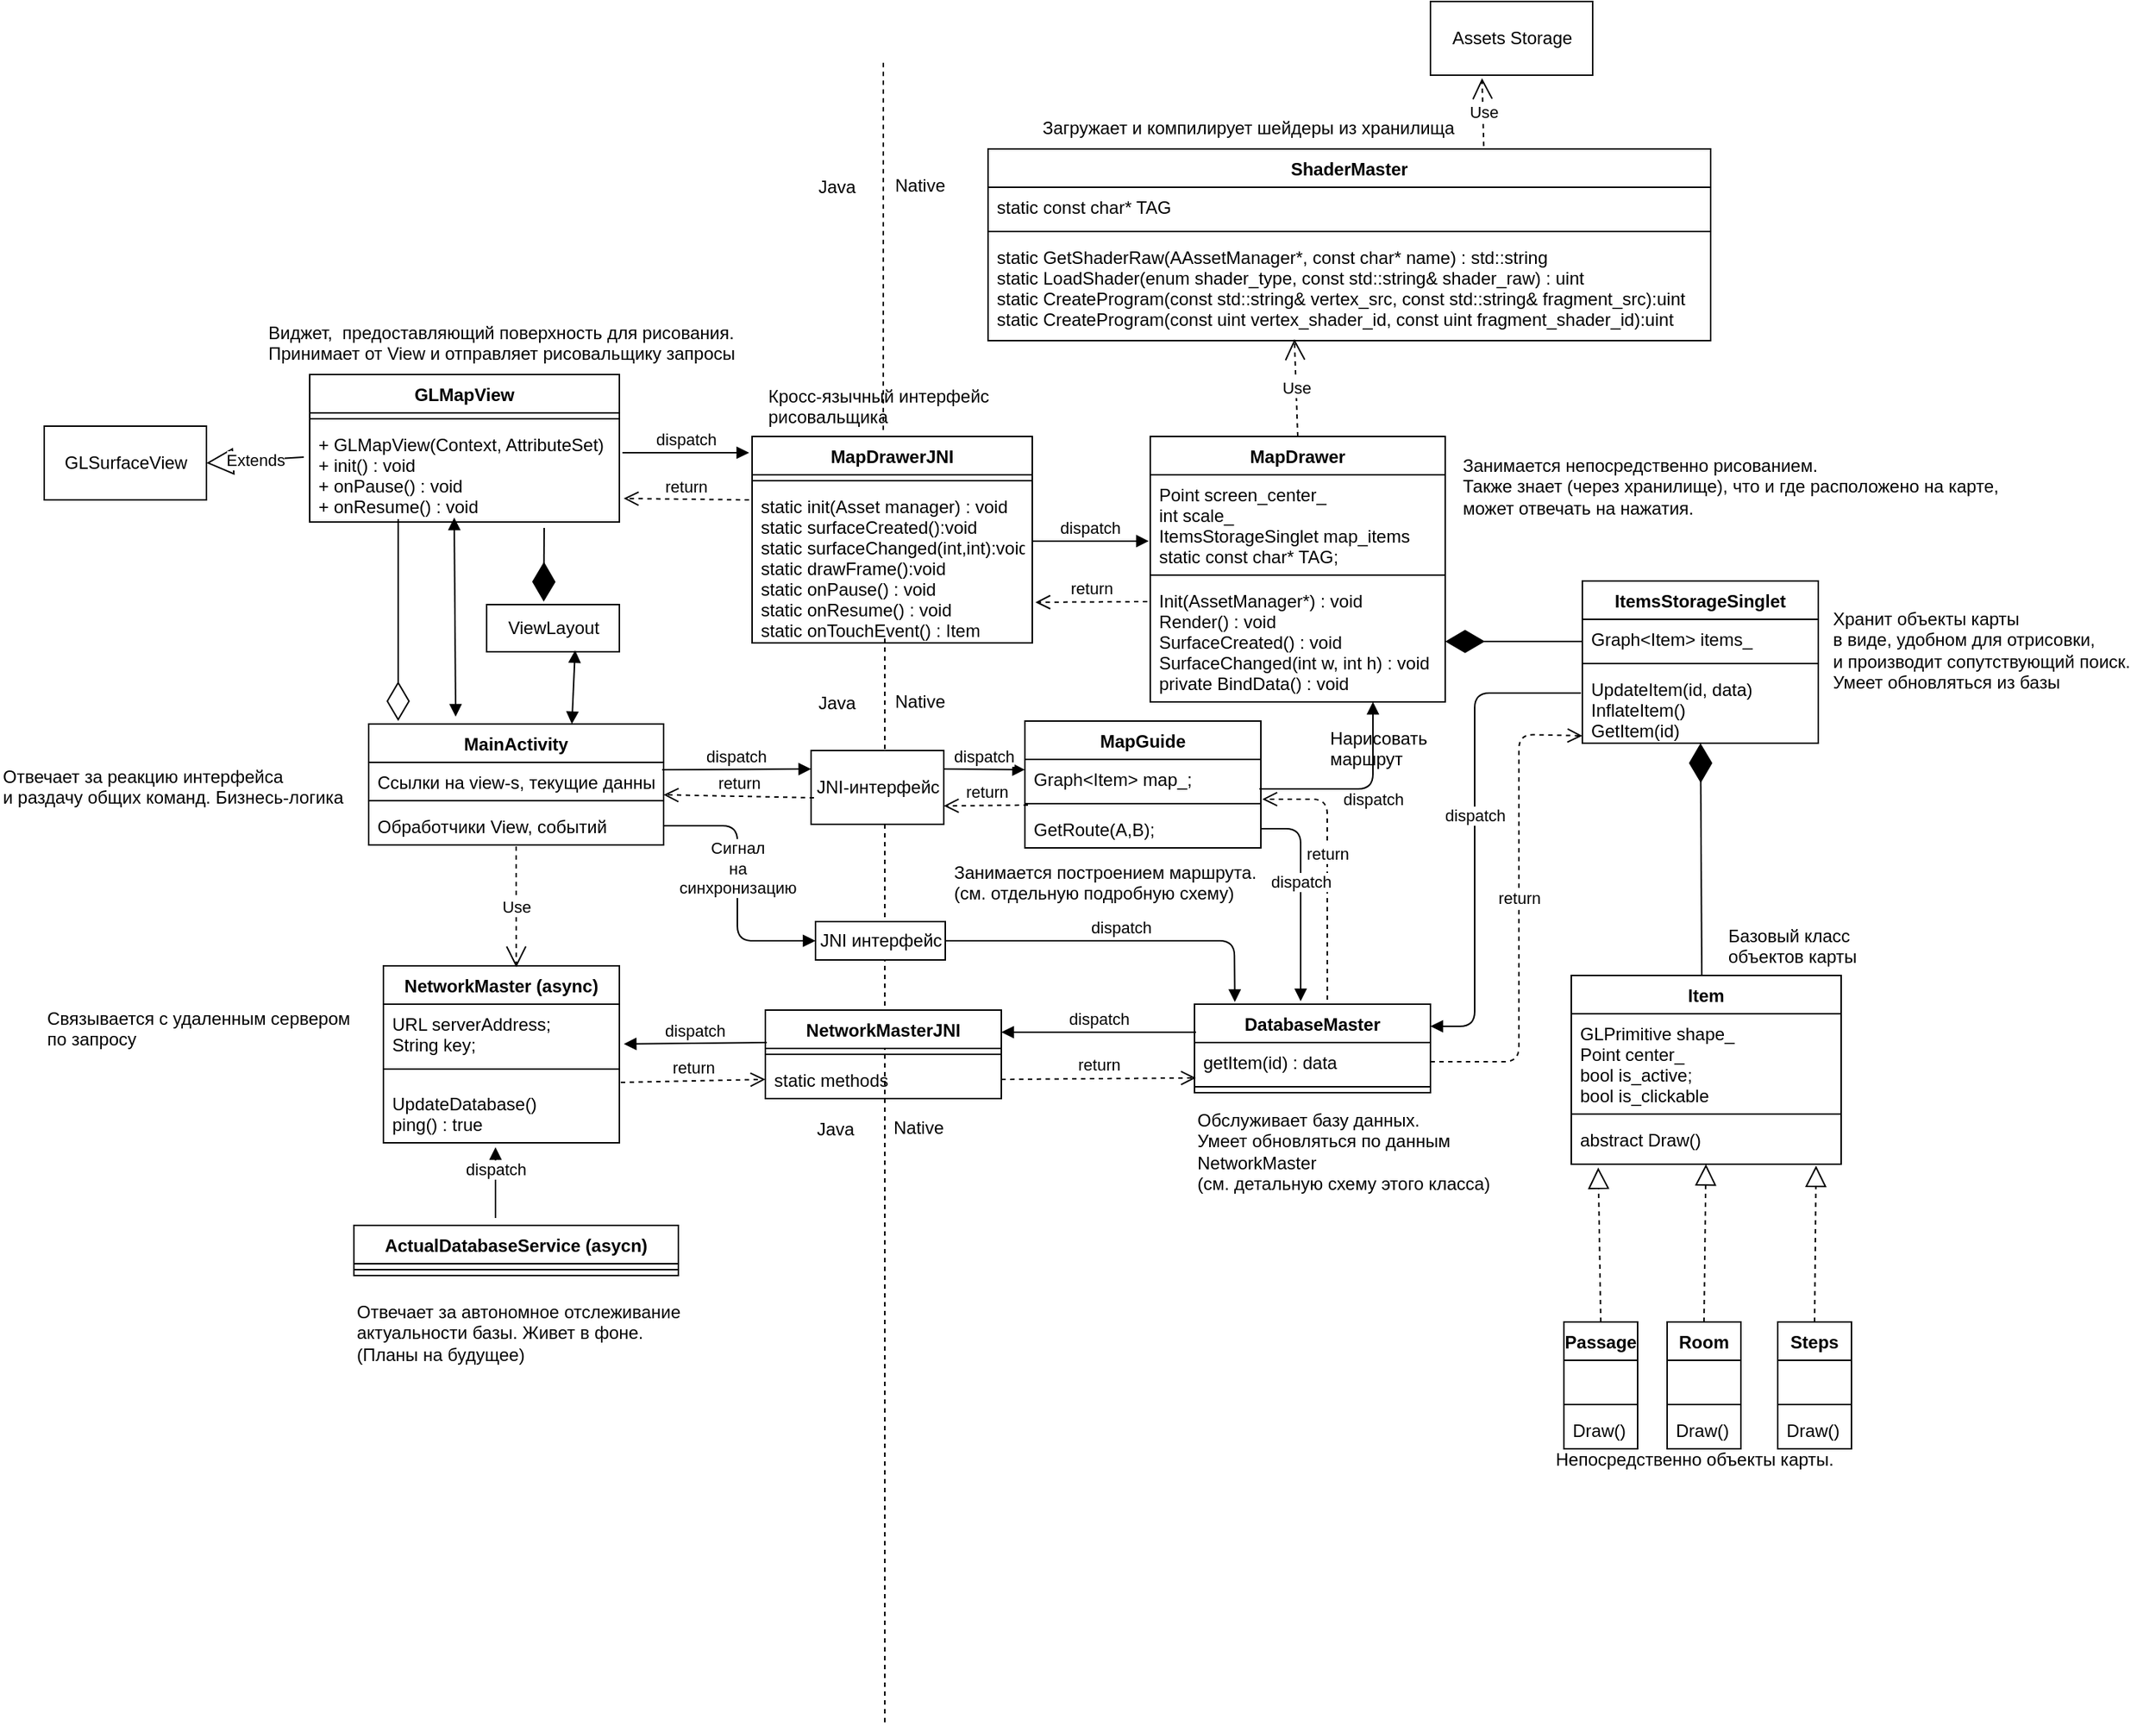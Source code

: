 <mxfile version="10.6.0" type="github"><diagram id="JObJFHsDsAyNmRAxUqJW" name="Page-1"><mxGraphModel dx="1465" dy="1504" grid="1" gridSize="10" guides="1" tooltips="1" connect="1" arrows="1" fold="1" page="1" pageScale="1" pageWidth="827" pageHeight="1169" math="0" shadow="0"><root><mxCell id="0"/><mxCell id="1" parent="0"/><mxCell id="-09ubPwVREnSHtqxiurW-2" value="MainActivity" style="swimlane;fontStyle=1;align=center;verticalAlign=top;childLayout=stackLayout;horizontal=1;startSize=26;horizontalStack=0;resizeParent=1;resizeParentMax=0;resizeLast=0;collapsible=1;marginBottom=0;" parent="1" vertex="1"><mxGeometry x="110" y="100" width="200" height="82" as="geometry"/></mxCell><mxCell id="-09ubPwVREnSHtqxiurW-3" value="Ссылки на view-s, текущие данные" style="text;strokeColor=none;fillColor=none;align=left;verticalAlign=top;spacingLeft=4;spacingRight=4;overflow=hidden;rotatable=0;points=[[0,0.5],[1,0.5]];portConstraint=eastwest;" parent="-09ubPwVREnSHtqxiurW-2" vertex="1"><mxGeometry y="26" width="200" height="22" as="geometry"/></mxCell><mxCell id="-09ubPwVREnSHtqxiurW-4" value="" style="line;strokeWidth=1;fillColor=none;align=left;verticalAlign=middle;spacingTop=-1;spacingLeft=3;spacingRight=3;rotatable=0;labelPosition=right;points=[];portConstraint=eastwest;" parent="-09ubPwVREnSHtqxiurW-2" vertex="1"><mxGeometry y="48" width="200" height="8" as="geometry"/></mxCell><mxCell id="-09ubPwVREnSHtqxiurW-5" value="Обработчики View, событий" style="text;strokeColor=none;fillColor=none;align=left;verticalAlign=top;spacingLeft=4;spacingRight=4;overflow=hidden;rotatable=0;points=[[0,0.5],[1,0.5]];portConstraint=eastwest;" parent="-09ubPwVREnSHtqxiurW-2" vertex="1"><mxGeometry y="56" width="200" height="26" as="geometry"/></mxCell><mxCell id="D-iuBu81aCTmKDNgx_cH-1" value="MapDrawer" style="swimlane;fontStyle=1;align=center;verticalAlign=top;childLayout=stackLayout;horizontal=1;startSize=26;horizontalStack=0;resizeParent=1;resizeParentMax=0;resizeLast=0;collapsible=1;marginBottom=0;" parent="1" vertex="1"><mxGeometry x="640" y="-95" width="200" height="180" as="geometry"/></mxCell><mxCell id="D-iuBu81aCTmKDNgx_cH-2" value="Point screen_center_&#10;int scale_&#10;ItemsStorageSinglet map_items&#10;static const char* TAG;" style="text;strokeColor=none;fillColor=none;align=left;verticalAlign=top;spacingLeft=4;spacingRight=4;overflow=hidden;rotatable=0;points=[[0,0.5],[1,0.5]];portConstraint=eastwest;" parent="D-iuBu81aCTmKDNgx_cH-1" vertex="1"><mxGeometry y="26" width="200" height="64" as="geometry"/></mxCell><mxCell id="D-iuBu81aCTmKDNgx_cH-3" value="" style="line;strokeWidth=1;fillColor=none;align=left;verticalAlign=middle;spacingTop=-1;spacingLeft=3;spacingRight=3;rotatable=0;labelPosition=right;points=[];portConstraint=eastwest;" parent="D-iuBu81aCTmKDNgx_cH-1" vertex="1"><mxGeometry y="90" width="200" height="8" as="geometry"/></mxCell><mxCell id="D-iuBu81aCTmKDNgx_cH-4" value="Init(AssetManager*) : void&#10;Render() : void&#10;SurfaceCreated() : void&#10;SurfaceChanged(int w, int h) : void&#10;private BindData() : void&#10;&#10;" style="text;strokeColor=none;fillColor=none;align=left;verticalAlign=top;spacingLeft=4;spacingRight=4;overflow=hidden;rotatable=0;points=[[0,0.5],[1,0.5]];portConstraint=eastwest;" parent="D-iuBu81aCTmKDNgx_cH-1" vertex="1"><mxGeometry y="98" width="200" height="82" as="geometry"/></mxCell><mxCell id="D-iuBu81aCTmKDNgx_cH-6" value="ItemsStorageSinglet&#10;&#10;" style="swimlane;fontStyle=1;align=center;verticalAlign=top;childLayout=stackLayout;horizontal=1;startSize=26;horizontalStack=0;resizeParent=1;resizeParentMax=0;resizeLast=0;collapsible=1;marginBottom=0;" parent="1" vertex="1"><mxGeometry x="933" y="3" width="160" height="110" as="geometry"/></mxCell><mxCell id="D-iuBu81aCTmKDNgx_cH-7" value="Graph&lt;Item&gt; items_&#10;&#10;" style="text;strokeColor=none;fillColor=none;align=left;verticalAlign=top;spacingLeft=4;spacingRight=4;overflow=hidden;rotatable=0;points=[[0,0.5],[1,0.5]];portConstraint=eastwest;" parent="D-iuBu81aCTmKDNgx_cH-6" vertex="1"><mxGeometry y="26" width="160" height="26" as="geometry"/></mxCell><mxCell id="D-iuBu81aCTmKDNgx_cH-8" value="" style="line;strokeWidth=1;fillColor=none;align=left;verticalAlign=middle;spacingTop=-1;spacingLeft=3;spacingRight=3;rotatable=0;labelPosition=right;points=[];portConstraint=eastwest;" parent="D-iuBu81aCTmKDNgx_cH-6" vertex="1"><mxGeometry y="52" width="160" height="8" as="geometry"/></mxCell><mxCell id="D-iuBu81aCTmKDNgx_cH-9" value="UpdateItem(id, data)&#10;InflateItem()&#10;GetItem(id)&#10;" style="text;strokeColor=none;fillColor=none;align=left;verticalAlign=top;spacingLeft=4;spacingRight=4;overflow=hidden;rotatable=0;points=[[0,0.5],[1,0.5]];portConstraint=eastwest;" parent="D-iuBu81aCTmKDNgx_cH-6" vertex="1"><mxGeometry y="60" width="160" height="50" as="geometry"/></mxCell><mxCell id="D-iuBu81aCTmKDNgx_cH-11" value="Item&#10;&#10;" style="swimlane;fontStyle=1;align=center;verticalAlign=top;childLayout=stackLayout;horizontal=1;startSize=26;horizontalStack=0;resizeParent=1;resizeParentMax=0;resizeLast=0;collapsible=1;marginBottom=0;" parent="1" vertex="1"><mxGeometry x="925.5" y="270.5" width="183" height="128" as="geometry"/></mxCell><mxCell id="D-iuBu81aCTmKDNgx_cH-12" value="GLPrimitive shape_&#10;Point center_&#10;bool is_active;&#10;bool is_clickable" style="text;strokeColor=none;fillColor=none;align=left;verticalAlign=top;spacingLeft=4;spacingRight=4;overflow=hidden;rotatable=0;points=[[0,0.5],[1,0.5]];portConstraint=eastwest;" parent="D-iuBu81aCTmKDNgx_cH-11" vertex="1"><mxGeometry y="26" width="183" height="64" as="geometry"/></mxCell><mxCell id="D-iuBu81aCTmKDNgx_cH-13" value="" style="line;strokeWidth=1;fillColor=none;align=left;verticalAlign=middle;spacingTop=-1;spacingLeft=3;spacingRight=3;rotatable=0;labelPosition=right;points=[];portConstraint=eastwest;" parent="D-iuBu81aCTmKDNgx_cH-11" vertex="1"><mxGeometry y="90" width="183" height="8" as="geometry"/></mxCell><mxCell id="D-iuBu81aCTmKDNgx_cH-14" value="abstract Draw()" style="text;strokeColor=none;fillColor=none;align=left;verticalAlign=top;spacingLeft=4;spacingRight=4;overflow=hidden;rotatable=0;points=[[0,0.5],[1,0.5]];portConstraint=eastwest;" parent="D-iuBu81aCTmKDNgx_cH-11" vertex="1"><mxGeometry y="98" width="183" height="30" as="geometry"/></mxCell><mxCell id="D-iuBu81aCTmKDNgx_cH-15" value="" style="endArrow=diamondThin;endFill=1;endSize=24;html=1;" parent="1" target="D-iuBu81aCTmKDNgx_cH-9" edge="1"><mxGeometry width="160" relative="1" as="geometry"><mxPoint x="1014" y="271" as="sourcePoint"/><mxPoint x="722" y="359" as="targetPoint"/></mxGeometry></mxCell><mxCell id="D-iuBu81aCTmKDNgx_cH-16" value="Passage" style="swimlane;fontStyle=1;align=center;verticalAlign=top;childLayout=stackLayout;horizontal=1;startSize=26;horizontalStack=0;resizeParent=1;resizeParentMax=0;resizeLast=0;collapsible=1;marginBottom=0;" parent="1" vertex="1"><mxGeometry x="920.5" y="505.5" width="50" height="86" as="geometry"/></mxCell><mxCell id="D-iuBu81aCTmKDNgx_cH-17" value=" " style="text;strokeColor=none;fillColor=none;align=left;verticalAlign=top;spacingLeft=4;spacingRight=4;overflow=hidden;rotatable=0;points=[[0,0.5],[1,0.5]];portConstraint=eastwest;" parent="D-iuBu81aCTmKDNgx_cH-16" vertex="1"><mxGeometry y="26" width="50" height="26" as="geometry"/></mxCell><mxCell id="D-iuBu81aCTmKDNgx_cH-18" value="" style="line;strokeWidth=1;fillColor=none;align=left;verticalAlign=middle;spacingTop=-1;spacingLeft=3;spacingRight=3;rotatable=0;labelPosition=right;points=[];portConstraint=eastwest;" parent="D-iuBu81aCTmKDNgx_cH-16" vertex="1"><mxGeometry y="52" width="50" height="8" as="geometry"/></mxCell><mxCell id="D-iuBu81aCTmKDNgx_cH-19" value="Draw()" style="text;strokeColor=none;fillColor=none;align=left;verticalAlign=top;spacingLeft=4;spacingRight=4;overflow=hidden;rotatable=0;points=[[0,0.5],[1,0.5]];portConstraint=eastwest;" parent="D-iuBu81aCTmKDNgx_cH-16" vertex="1"><mxGeometry y="60" width="50" height="26" as="geometry"/></mxCell><mxCell id="D-iuBu81aCTmKDNgx_cH-20" value="Room" style="swimlane;fontStyle=1;align=center;verticalAlign=top;childLayout=stackLayout;horizontal=1;startSize=26;horizontalStack=0;resizeParent=1;resizeParentMax=0;resizeLast=0;collapsible=1;marginBottom=0;" parent="1" vertex="1"><mxGeometry x="990.5" y="505.5" width="50" height="86" as="geometry"/></mxCell><mxCell id="D-iuBu81aCTmKDNgx_cH-21" value=" " style="text;strokeColor=none;fillColor=none;align=left;verticalAlign=top;spacingLeft=4;spacingRight=4;overflow=hidden;rotatable=0;points=[[0,0.5],[1,0.5]];portConstraint=eastwest;" parent="D-iuBu81aCTmKDNgx_cH-20" vertex="1"><mxGeometry y="26" width="50" height="26" as="geometry"/></mxCell><mxCell id="D-iuBu81aCTmKDNgx_cH-22" value="" style="line;strokeWidth=1;fillColor=none;align=left;verticalAlign=middle;spacingTop=-1;spacingLeft=3;spacingRight=3;rotatable=0;labelPosition=right;points=[];portConstraint=eastwest;" parent="D-iuBu81aCTmKDNgx_cH-20" vertex="1"><mxGeometry y="52" width="50" height="8" as="geometry"/></mxCell><mxCell id="D-iuBu81aCTmKDNgx_cH-23" value="Draw()" style="text;strokeColor=none;fillColor=none;align=left;verticalAlign=top;spacingLeft=4;spacingRight=4;overflow=hidden;rotatable=0;points=[[0,0.5],[1,0.5]];portConstraint=eastwest;" parent="D-iuBu81aCTmKDNgx_cH-20" vertex="1"><mxGeometry y="60" width="50" height="26" as="geometry"/></mxCell><mxCell id="D-iuBu81aCTmKDNgx_cH-24" value="Steps&#10;&#10;" style="swimlane;fontStyle=1;align=center;verticalAlign=top;childLayout=stackLayout;horizontal=1;startSize=26;horizontalStack=0;resizeParent=1;resizeParentMax=0;resizeLast=0;collapsible=1;marginBottom=0;" parent="1" vertex="1"><mxGeometry x="1065.5" y="505.5" width="50" height="86" as="geometry"/></mxCell><mxCell id="D-iuBu81aCTmKDNgx_cH-25" value=" " style="text;strokeColor=none;fillColor=none;align=left;verticalAlign=top;spacingLeft=4;spacingRight=4;overflow=hidden;rotatable=0;points=[[0,0.5],[1,0.5]];portConstraint=eastwest;" parent="D-iuBu81aCTmKDNgx_cH-24" vertex="1"><mxGeometry y="26" width="50" height="26" as="geometry"/></mxCell><mxCell id="D-iuBu81aCTmKDNgx_cH-26" value="" style="line;strokeWidth=1;fillColor=none;align=left;verticalAlign=middle;spacingTop=-1;spacingLeft=3;spacingRight=3;rotatable=0;labelPosition=right;points=[];portConstraint=eastwest;" parent="D-iuBu81aCTmKDNgx_cH-24" vertex="1"><mxGeometry y="52" width="50" height="8" as="geometry"/></mxCell><mxCell id="D-iuBu81aCTmKDNgx_cH-27" value="Draw()" style="text;strokeColor=none;fillColor=none;align=left;verticalAlign=top;spacingLeft=4;spacingRight=4;overflow=hidden;rotatable=0;points=[[0,0.5],[1,0.5]];portConstraint=eastwest;" parent="D-iuBu81aCTmKDNgx_cH-24" vertex="1"><mxGeometry y="60" width="50" height="26" as="geometry"/></mxCell><mxCell id="D-iuBu81aCTmKDNgx_cH-30" value="" style="endArrow=block;dashed=1;endFill=0;endSize=12;html=1;exitX=0.5;exitY=0;exitDx=0;exitDy=0;entryX=0.907;entryY=1.033;entryDx=0;entryDy=0;entryPerimeter=0;" parent="1" source="D-iuBu81aCTmKDNgx_cH-24" target="D-iuBu81aCTmKDNgx_cH-14" edge="1"><mxGeometry width="160" relative="1" as="geometry"><mxPoint x="820" y="615" as="sourcePoint"/><mxPoint x="800" y="546" as="targetPoint"/><Array as="points"/></mxGeometry></mxCell><mxCell id="D-iuBu81aCTmKDNgx_cH-33" value="" style="endArrow=block;dashed=1;endFill=0;endSize=12;html=1;exitX=0.5;exitY=0;exitDx=0;exitDy=0;entryX=0.1;entryY=1.077;entryDx=0;entryDy=0;entryPerimeter=0;" parent="1" source="D-iuBu81aCTmKDNgx_cH-16" target="D-iuBu81aCTmKDNgx_cH-14" edge="1"><mxGeometry width="160" relative="1" as="geometry"><mxPoint x="470" y="595" as="sourcePoint"/><mxPoint x="659" y="614" as="targetPoint"/><Array as="points"/></mxGeometry></mxCell><mxCell id="D-iuBu81aCTmKDNgx_cH-34" value="" style="endArrow=block;dashed=1;endFill=0;endSize=12;html=1;exitX=0.5;exitY=0;exitDx=0;exitDy=0;" parent="1" source="D-iuBu81aCTmKDNgx_cH-20" target="D-iuBu81aCTmKDNgx_cH-14" edge="1"><mxGeometry width="160" relative="1" as="geometry"><mxPoint x="650" y="635" as="sourcePoint"/><mxPoint x="707" y="546" as="targetPoint"/></mxGeometry></mxCell><mxCell id="D-iuBu81aCTmKDNgx_cH-39" value="ActualDatabaseService (asycn)" style="swimlane;fontStyle=1;align=center;verticalAlign=top;childLayout=stackLayout;horizontal=1;startSize=26;horizontalStack=0;resizeParent=1;resizeParentMax=0;resizeLast=0;collapsible=1;marginBottom=0;" parent="1" vertex="1"><mxGeometry x="100" y="440" width="220" height="34" as="geometry"/></mxCell><mxCell id="D-iuBu81aCTmKDNgx_cH-41" value="" style="line;strokeWidth=1;fillColor=none;align=left;verticalAlign=middle;spacingTop=-1;spacingLeft=3;spacingRight=3;rotatable=0;labelPosition=right;points=[];portConstraint=eastwest;" parent="D-iuBu81aCTmKDNgx_cH-39" vertex="1"><mxGeometry y="26" width="220" height="8" as="geometry"/></mxCell><mxCell id="D-iuBu81aCTmKDNgx_cH-43" value="ViewLayout&lt;br&gt;" style="html=1;" parent="1" vertex="1"><mxGeometry x="190" y="19" width="90" height="32" as="geometry"/></mxCell><mxCell id="D-iuBu81aCTmKDNgx_cH-44" value="" style="endArrow=block;startArrow=block;endFill=1;startFill=1;html=1;entryX=0.689;entryY=0;entryDx=0;entryDy=0;entryPerimeter=0;" parent="1" target="-09ubPwVREnSHtqxiurW-2" edge="1"><mxGeometry width="160" relative="1" as="geometry"><mxPoint x="250" y="50" as="sourcePoint"/><mxPoint x="193" y="100" as="targetPoint"/></mxGeometry></mxCell><mxCell id="D-iuBu81aCTmKDNgx_cH-53" value="NetworkMaster (async)&#10;" style="swimlane;fontStyle=1;align=center;verticalAlign=top;childLayout=stackLayout;horizontal=1;startSize=26;horizontalStack=0;resizeParent=1;resizeParentMax=0;resizeLast=0;collapsible=1;marginBottom=0;" parent="1" vertex="1"><mxGeometry x="120" y="264" width="160" height="120" as="geometry"/></mxCell><mxCell id="D-iuBu81aCTmKDNgx_cH-54" value="URL serverAddress;&#10;String key;&#10;" style="text;strokeColor=none;fillColor=none;align=left;verticalAlign=top;spacingLeft=4;spacingRight=4;overflow=hidden;rotatable=0;points=[[0,0.5],[1,0.5]];portConstraint=eastwest;" parent="D-iuBu81aCTmKDNgx_cH-53" vertex="1"><mxGeometry y="26" width="160" height="34" as="geometry"/></mxCell><mxCell id="D-iuBu81aCTmKDNgx_cH-55" value="" style="line;strokeWidth=1;fillColor=none;align=left;verticalAlign=middle;spacingTop=-1;spacingLeft=3;spacingRight=3;rotatable=0;labelPosition=right;points=[];portConstraint=eastwest;" parent="D-iuBu81aCTmKDNgx_cH-53" vertex="1"><mxGeometry y="60" width="160" height="20" as="geometry"/></mxCell><mxCell id="D-iuBu81aCTmKDNgx_cH-56" value="UpdateDatabase()&#10;ping() : true&#10;" style="text;strokeColor=none;fillColor=none;align=left;verticalAlign=top;spacingLeft=4;spacingRight=4;overflow=hidden;rotatable=0;points=[[0,0.5],[1,0.5]];portConstraint=eastwest;" parent="D-iuBu81aCTmKDNgx_cH-53" vertex="1"><mxGeometry y="80" width="160" height="40" as="geometry"/></mxCell><mxCell id="D-iuBu81aCTmKDNgx_cH-45" value="DatabaseMaster" style="swimlane;fontStyle=1;align=center;verticalAlign=top;childLayout=stackLayout;horizontal=1;startSize=26;horizontalStack=0;resizeParent=1;resizeParentMax=0;resizeLast=0;collapsible=1;marginBottom=0;" parent="1" vertex="1"><mxGeometry x="670" y="290" width="160" height="60" as="geometry"/></mxCell><mxCell id="D-iuBu81aCTmKDNgx_cH-46" value="getItem(id) : data" style="text;strokeColor=none;fillColor=none;align=left;verticalAlign=top;spacingLeft=4;spacingRight=4;overflow=hidden;rotatable=0;points=[[0,0.5],[1,0.5]];portConstraint=eastwest;" parent="D-iuBu81aCTmKDNgx_cH-45" vertex="1"><mxGeometry y="26" width="160" height="26" as="geometry"/></mxCell><mxCell id="D-iuBu81aCTmKDNgx_cH-47" value="" style="line;strokeWidth=1;fillColor=none;align=left;verticalAlign=middle;spacingTop=-1;spacingLeft=3;spacingRight=3;rotatable=0;labelPosition=right;points=[];portConstraint=eastwest;" parent="D-iuBu81aCTmKDNgx_cH-45" vertex="1"><mxGeometry y="52" width="160" height="8" as="geometry"/></mxCell><mxCell id="D-iuBu81aCTmKDNgx_cH-66" value="" style="endArrow=diamondThin;endFill=1;endSize=24;html=1;entryX=0.43;entryY=-0.062;entryDx=0;entryDy=0;entryPerimeter=0;" parent="1" target="D-iuBu81aCTmKDNgx_cH-43" edge="1"><mxGeometry width="160" relative="1" as="geometry"><mxPoint x="229" y="-33" as="sourcePoint"/><mxPoint x="120" as="targetPoint"/></mxGeometry></mxCell><mxCell id="D-iuBu81aCTmKDNgx_cH-74" value="MapGuide" style="swimlane;fontStyle=1;align=center;verticalAlign=top;childLayout=stackLayout;horizontal=1;startSize=26;horizontalStack=0;resizeParent=1;resizeParentMax=0;resizeLast=0;collapsible=1;marginBottom=0;" parent="1" vertex="1"><mxGeometry x="555" y="98" width="160" height="86" as="geometry"/></mxCell><mxCell id="D-iuBu81aCTmKDNgx_cH-75" value="Graph&lt;Item&gt; map_;" style="text;strokeColor=none;fillColor=none;align=left;verticalAlign=top;spacingLeft=4;spacingRight=4;overflow=hidden;rotatable=0;points=[[0,0.5],[1,0.5]];portConstraint=eastwest;" parent="D-iuBu81aCTmKDNgx_cH-74" vertex="1"><mxGeometry y="26" width="160" height="26" as="geometry"/></mxCell><mxCell id="D-iuBu81aCTmKDNgx_cH-76" value="" style="line;strokeWidth=1;fillColor=none;align=left;verticalAlign=middle;spacingTop=-1;spacingLeft=3;spacingRight=3;rotatable=0;labelPosition=right;points=[];portConstraint=eastwest;" parent="D-iuBu81aCTmKDNgx_cH-74" vertex="1"><mxGeometry y="52" width="160" height="8" as="geometry"/></mxCell><mxCell id="D-iuBu81aCTmKDNgx_cH-77" value="GetRoute(A,B);" style="text;strokeColor=none;fillColor=none;align=left;verticalAlign=top;spacingLeft=4;spacingRight=4;overflow=hidden;rotatable=0;points=[[0,0.5],[1,0.5]];portConstraint=eastwest;" parent="D-iuBu81aCTmKDNgx_cH-74" vertex="1"><mxGeometry y="60" width="160" height="26" as="geometry"/></mxCell><mxCell id="Pc6tidjPxC1GmrW9i4BO-1" value="GLSurfaceView&lt;br&gt;" style="html=1;" parent="1" vertex="1"><mxGeometry x="-110" y="-102" width="110" height="50" as="geometry"/></mxCell><mxCell id="Pc6tidjPxC1GmrW9i4BO-2" value="Extends" style="endArrow=block;endSize=16;endFill=0;html=1;exitX=-0.019;exitY=0.333;exitDx=0;exitDy=0;entryX=1;entryY=0.5;entryDx=0;entryDy=0;exitPerimeter=0;" parent="1" source="Pc6tidjPxC1GmrW9i4BO-46" target="Pc6tidjPxC1GmrW9i4BO-1" edge="1"><mxGeometry width="160" relative="1" as="geometry"><mxPoint x="190" y="-80" as="sourcePoint"/><mxPoint x="400" y="-120" as="targetPoint"/></mxGeometry></mxCell><mxCell id="Pc6tidjPxC1GmrW9i4BO-4" value="MapDrawerJNI" style="swimlane;fontStyle=1;align=center;verticalAlign=top;childLayout=stackLayout;horizontal=1;startSize=26;horizontalStack=0;resizeParent=1;resizeParentMax=0;resizeLast=0;collapsible=1;marginBottom=0;" parent="1" vertex="1"><mxGeometry x="370" y="-95" width="190" height="140" as="geometry"/></mxCell><mxCell id="Pc6tidjPxC1GmrW9i4BO-6" value="" style="line;strokeWidth=1;fillColor=none;align=left;verticalAlign=middle;spacingTop=-1;spacingLeft=3;spacingRight=3;rotatable=0;labelPosition=right;points=[];portConstraint=eastwest;" parent="Pc6tidjPxC1GmrW9i4BO-4" vertex="1"><mxGeometry y="26" width="190" height="8" as="geometry"/></mxCell><mxCell id="Pc6tidjPxC1GmrW9i4BO-7" value="static init(Asset manager) : void&#10;static surfaceCreated():void&#10;static surfaceChanged(int,int):void&#10;static drawFrame():void&#10;static onPause() : void&#10;static onResume() : void&#10;static onTouchEvent() : Item&#10;" style="text;strokeColor=none;fillColor=none;align=left;verticalAlign=top;spacingLeft=4;spacingRight=4;overflow=hidden;rotatable=0;points=[[0,0.5],[1,0.5]];portConstraint=eastwest;" parent="Pc6tidjPxC1GmrW9i4BO-4" vertex="1"><mxGeometry y="34" width="190" height="106" as="geometry"/></mxCell><mxCell id="Pc6tidjPxC1GmrW9i4BO-12" value="ShaderMaster" style="swimlane;fontStyle=1;align=center;verticalAlign=top;childLayout=stackLayout;horizontal=1;startSize=26;horizontalStack=0;resizeParent=1;resizeParentMax=0;resizeLast=0;collapsible=1;marginBottom=0;" parent="1" vertex="1"><mxGeometry x="530" y="-290" width="490" height="130" as="geometry"/></mxCell><mxCell id="Pc6tidjPxC1GmrW9i4BO-13" value="static const char* TAG" style="text;strokeColor=none;fillColor=none;align=left;verticalAlign=top;spacingLeft=4;spacingRight=4;overflow=hidden;rotatable=0;points=[[0,0.5],[1,0.5]];portConstraint=eastwest;" parent="Pc6tidjPxC1GmrW9i4BO-12" vertex="1"><mxGeometry y="26" width="490" height="26" as="geometry"/></mxCell><mxCell id="Pc6tidjPxC1GmrW9i4BO-14" value="" style="line;strokeWidth=1;fillColor=none;align=left;verticalAlign=middle;spacingTop=-1;spacingLeft=3;spacingRight=3;rotatable=0;labelPosition=right;points=[];portConstraint=eastwest;" parent="Pc6tidjPxC1GmrW9i4BO-12" vertex="1"><mxGeometry y="52" width="490" height="8" as="geometry"/></mxCell><mxCell id="Pc6tidjPxC1GmrW9i4BO-15" value="static GetShaderRaw(AAssetManager*, const char* name) : std::string&#10;static LoadShader(enum shader_type, const std::string&amp; shader_raw) : uint&#10;static CreateProgram(const std::string&amp; vertex_src, const std::string&amp; fragment_src):uint&#10;static CreateProgram(const uint vertex_shader_id, const uint fragment_shader_id):uint&#10;" style="text;strokeColor=none;fillColor=none;align=left;verticalAlign=top;spacingLeft=4;spacingRight=4;overflow=hidden;rotatable=0;points=[[0,0.5],[1,0.5]];portConstraint=eastwest;" parent="Pc6tidjPxC1GmrW9i4BO-12" vertex="1"><mxGeometry y="60" width="490" height="70" as="geometry"/></mxCell><mxCell id="Pc6tidjPxC1GmrW9i4BO-16" value="Use" style="endArrow=open;endSize=12;dashed=1;html=1;exitX=0.5;exitY=0;exitDx=0;exitDy=0;entryX=0.424;entryY=0.986;entryDx=0;entryDy=0;entryPerimeter=0;" parent="1" source="D-iuBu81aCTmKDNgx_cH-1" target="Pc6tidjPxC1GmrW9i4BO-15" edge="1"><mxGeometry width="160" relative="1" as="geometry"><mxPoint x="570" y="-120" as="sourcePoint"/><mxPoint x="740" y="-157" as="targetPoint"/></mxGeometry></mxCell><mxCell id="Pc6tidjPxC1GmrW9i4BO-18" value="dispatch" style="html=1;verticalAlign=bottom;endArrow=block;exitX=1.01;exitY=0.288;exitDx=0;exitDy=0;exitPerimeter=0;" parent="1" source="Pc6tidjPxC1GmrW9i4BO-46" edge="1"><mxGeometry width="80" relative="1" as="geometry"><mxPoint x="245" y="-55" as="sourcePoint"/><mxPoint x="368" y="-84" as="targetPoint"/></mxGeometry></mxCell><mxCell id="Pc6tidjPxC1GmrW9i4BO-19" value="dispatch" style="html=1;verticalAlign=bottom;endArrow=block;entryX=-0.005;entryY=0.703;entryDx=0;entryDy=0;entryPerimeter=0;" parent="1" target="D-iuBu81aCTmKDNgx_cH-2" edge="1"><mxGeometry width="80" relative="1" as="geometry"><mxPoint x="560" y="-24" as="sourcePoint"/><mxPoint x="640" y="-30" as="targetPoint"/></mxGeometry></mxCell><mxCell id="Pc6tidjPxC1GmrW9i4BO-22" value="" style="endArrow=none;dashed=1;html=1;" parent="1" edge="1"><mxGeometry width="50" height="50" relative="1" as="geometry"><mxPoint x="460" y="777" as="sourcePoint"/><mxPoint x="460" y="40" as="targetPoint"/></mxGeometry></mxCell><mxCell id="Pc6tidjPxC1GmrW9i4BO-25" value="Java" style="text;html=1;resizable=0;points=[];autosize=1;align=left;verticalAlign=top;spacingTop=-4;" parent="1" vertex="1"><mxGeometry x="413" y="-274" width="40" height="20" as="geometry"/></mxCell><mxCell id="Pc6tidjPxC1GmrW9i4BO-26" value="Native&lt;br&gt;" style="text;html=1;resizable=0;points=[];autosize=1;align=left;verticalAlign=top;spacingTop=-4;" parent="1" vertex="1"><mxGeometry x="465" y="-275" width="50" height="20" as="geometry"/></mxCell><mxCell id="Pc6tidjPxC1GmrW9i4BO-28" value="Java" style="text;html=1;resizable=0;points=[];autosize=1;align=left;verticalAlign=top;spacingTop=-4;" parent="1" vertex="1"><mxGeometry x="413" y="75.5" width="40" height="20" as="geometry"/></mxCell><mxCell id="Pc6tidjPxC1GmrW9i4BO-29" value="Native&lt;br&gt;" style="text;html=1;resizable=0;points=[];autosize=1;align=left;verticalAlign=top;spacingTop=-4;" parent="1" vertex="1"><mxGeometry x="465" y="74.5" width="50" height="20" as="geometry"/></mxCell><mxCell id="Pc6tidjPxC1GmrW9i4BO-31" value="Java" style="text;html=1;resizable=0;points=[];autosize=1;align=left;verticalAlign=top;spacingTop=-4;" parent="1" vertex="1"><mxGeometry x="412" y="365" width="40" height="20" as="geometry"/></mxCell><mxCell id="Pc6tidjPxC1GmrW9i4BO-32" value="Native&lt;br&gt;" style="text;html=1;resizable=0;points=[];autosize=1;align=left;verticalAlign=top;spacingTop=-4;" parent="1" vertex="1"><mxGeometry x="464" y="364" width="50" height="20" as="geometry"/></mxCell><mxCell id="Pc6tidjPxC1GmrW9i4BO-33" value="" style="endArrow=none;dashed=1;html=1;exitX=0.468;exitY=-0.031;exitDx=0;exitDy=0;exitPerimeter=0;" parent="1" source="Pc6tidjPxC1GmrW9i4BO-4" edge="1"><mxGeometry width="50" height="50" relative="1" as="geometry"><mxPoint x="440" y="-300" as="sourcePoint"/><mxPoint x="459" y="-350" as="targetPoint"/></mxGeometry></mxCell><mxCell id="Pc6tidjPxC1GmrW9i4BO-35" value="Assets Storage" style="html=1;" parent="1" vertex="1"><mxGeometry x="830" y="-390" width="110" height="50" as="geometry"/></mxCell><mxCell id="Pc6tidjPxC1GmrW9i4BO-36" value="Use" style="endArrow=open;endSize=12;dashed=1;html=1;exitX=0.686;exitY=-0.015;exitDx=0;exitDy=0;exitPerimeter=0;entryX=0.318;entryY=1.04;entryDx=0;entryDy=0;entryPerimeter=0;" parent="1" source="Pc6tidjPxC1GmrW9i4BO-12" target="Pc6tidjPxC1GmrW9i4BO-35" edge="1"><mxGeometry width="160" relative="1" as="geometry"><mxPoint x="820" y="-300" as="sourcePoint"/><mxPoint x="980" y="-300" as="targetPoint"/></mxGeometry></mxCell><mxCell id="Pc6tidjPxC1GmrW9i4BO-43" value="GLMapView" style="swimlane;fontStyle=1;align=center;verticalAlign=top;childLayout=stackLayout;horizontal=1;startSize=26;horizontalStack=0;resizeParent=1;resizeParentMax=0;resizeLast=0;collapsible=1;marginBottom=0;" parent="1" vertex="1"><mxGeometry x="70" y="-137" width="210" height="100" as="geometry"/></mxCell><mxCell id="Pc6tidjPxC1GmrW9i4BO-45" value="" style="line;strokeWidth=1;fillColor=none;align=left;verticalAlign=middle;spacingTop=-1;spacingLeft=3;spacingRight=3;rotatable=0;labelPosition=right;points=[];portConstraint=eastwest;" parent="Pc6tidjPxC1GmrW9i4BO-43" vertex="1"><mxGeometry y="26" width="210" height="8" as="geometry"/></mxCell><mxCell id="Pc6tidjPxC1GmrW9i4BO-46" value="+ GLMapView(Context, AttributeSet)&#10;+ init() : void&#10;+ onPause() : void&#10;+ onResume() : void&#10;" style="text;strokeColor=none;fillColor=none;align=left;verticalAlign=top;spacingLeft=4;spacingRight=4;overflow=hidden;rotatable=0;points=[[0,0.5],[1,0.5]];portConstraint=eastwest;" parent="Pc6tidjPxC1GmrW9i4BO-43" vertex="1"><mxGeometry y="34" width="210" height="66" as="geometry"/></mxCell><mxCell id="JPQQ3kPfXirKGYswanKx-2" value="Виджет,&amp;nbsp; предоставляющий поверхность для рисования.&lt;br&gt;Принимает от View и отправляет рисовальщику запросы&lt;br&gt;" style="text;html=1;resizable=0;points=[];autosize=1;align=left;verticalAlign=top;spacingTop=-4;" parent="1" vertex="1"><mxGeometry x="40" y="-175" width="330" height="30" as="geometry"/></mxCell><mxCell id="JPQQ3kPfXirKGYswanKx-5" value="Отвечает за реакцию интерфейса&lt;br&gt;и раздачу общих команд. Бизнесь-логика&lt;br&gt;" style="text;html=1;resizable=0;points=[];autosize=1;align=left;verticalAlign=top;spacingTop=-4;" parent="1" vertex="1"><mxGeometry x="-140" y="126" width="250" height="30" as="geometry"/></mxCell><mxCell id="JPQQ3kPfXirKGYswanKx-7" value="Кросс-язычный интерфейс&lt;br&gt;рисовальщика&lt;br&gt;" style="text;html=1;resizable=0;points=[];autosize=1;align=left;verticalAlign=top;spacingTop=-4;" parent="1" vertex="1"><mxGeometry x="379" y="-132" width="170" height="30" as="geometry"/></mxCell><mxCell id="JPQQ3kPfXirKGYswanKx-8" value="Занимается непосредственно рисованием.&lt;br&gt;Также знает (через хранилище), что и где расположено на карте,&lt;br&gt;может отвечать на нажатия.&lt;br&gt;" style="text;html=1;resizable=0;points=[];autosize=1;align=left;verticalAlign=top;spacingTop=-4;" parent="1" vertex="1"><mxGeometry x="850" y="-85" width="380" height="40" as="geometry"/></mxCell><mxCell id="JPQQ3kPfXirKGYswanKx-9" value="Загружает и компилирует шейдеры из хранилища" style="text;html=1;resizable=0;points=[];autosize=1;align=left;verticalAlign=top;spacingTop=-4;" parent="1" vertex="1"><mxGeometry x="565" y="-314" width="290" height="20" as="geometry"/></mxCell><mxCell id="JPQQ3kPfXirKGYswanKx-12" value="Хранит объекты карты&lt;br&gt;в виде, удобном для отрисовки,&lt;br&gt;и производит сопутствующий поиск.&lt;br&gt;Умеет обновляться из базы&lt;br&gt;" style="text;html=1;resizable=0;points=[];autosize=1;align=left;verticalAlign=top;spacingTop=-4;" parent="1" vertex="1"><mxGeometry x="1101" y="19" width="220" height="60" as="geometry"/></mxCell><mxCell id="JPQQ3kPfXirKGYswanKx-14" value="Связывается с удаленным сервером&lt;br&gt;по запросу&lt;br&gt;" style="text;html=1;resizable=0;points=[];autosize=1;align=left;verticalAlign=top;spacingTop=-4;" parent="1" vertex="1"><mxGeometry x="-110" y="290" width="220" height="30" as="geometry"/></mxCell><mxCell id="JPQQ3kPfXirKGYswanKx-15" value="Отвечает за автономное отслеживание&lt;br&gt;актуальности базы. Живет в фоне.&lt;br&gt;(Планы на будущее)&lt;br&gt;" style="text;html=1;resizable=0;points=[];autosize=1;align=left;verticalAlign=top;spacingTop=-4;" parent="1" vertex="1"><mxGeometry x="100" y="489" width="240" height="40" as="geometry"/></mxCell><mxCell id="JPQQ3kPfXirKGYswanKx-16" value="Обслуживает базу данных.&amp;nbsp;&lt;br&gt;Умеет обновляться по данным&lt;br&gt;NetworkMaster&lt;br&gt;(см. детальную схему этого класса)&lt;br&gt;" style="text;html=1;resizable=0;points=[];autosize=1;align=left;verticalAlign=top;spacingTop=-4;" parent="1" vertex="1"><mxGeometry x="670" y="358.5" width="210" height="60" as="geometry"/></mxCell><mxCell id="JPQQ3kPfXirKGYswanKx-17" value="Базовый класс&lt;br&gt;объектов карты&lt;br&gt;" style="text;html=1;resizable=0;points=[];autosize=1;align=left;verticalAlign=top;spacingTop=-4;" parent="1" vertex="1"><mxGeometry x="1030" y="234" width="100" height="30" as="geometry"/></mxCell><mxCell id="JPQQ3kPfXirKGYswanKx-18" value="Непосредственно объекты карты." style="text;html=1;resizable=0;points=[];autosize=1;align=left;verticalAlign=top;spacingTop=-4;" parent="1" vertex="1"><mxGeometry x="913" y="588.5" width="200" height="20" as="geometry"/></mxCell><mxCell id="JPQQ3kPfXirKGYswanKx-23" value="Занимается построением маршрута.&lt;br&gt;(см. отдельную подробную схему)&lt;br&gt;" style="text;html=1;resizable=0;points=[];autosize=1;align=left;verticalAlign=top;spacingTop=-4;" parent="1" vertex="1"><mxGeometry x="505" y="191" width="220" height="30" as="geometry"/></mxCell><mxCell id="JPQQ3kPfXirKGYswanKx-28" value="" style="endArrow=diamondThin;endFill=0;endSize=24;html=1;" parent="1" edge="1"><mxGeometry width="160" relative="1" as="geometry"><mxPoint x="130" y="-39" as="sourcePoint"/><mxPoint x="130" y="98" as="targetPoint"/></mxGeometry></mxCell><mxCell id="JPQQ3kPfXirKGYswanKx-30" value="return" style="html=1;verticalAlign=bottom;endArrow=open;dashed=1;endSize=8;entryX=1.011;entryY=0.74;entryDx=0;entryDy=0;entryPerimeter=0;" parent="1" target="Pc6tidjPxC1GmrW9i4BO-7" edge="1"><mxGeometry relative="1" as="geometry"><mxPoint x="638" y="17" as="sourcePoint"/><mxPoint x="580" y="10" as="targetPoint"/></mxGeometry></mxCell><mxCell id="JPQQ3kPfXirKGYswanKx-31" value="return" style="html=1;verticalAlign=bottom;endArrow=open;dashed=1;endSize=8;exitX=-0.011;exitY=0.085;exitDx=0;exitDy=0;exitPerimeter=0;entryX=1.014;entryY=0.758;entryDx=0;entryDy=0;entryPerimeter=0;" parent="1" source="Pc6tidjPxC1GmrW9i4BO-7" target="Pc6tidjPxC1GmrW9i4BO-46" edge="1"><mxGeometry relative="1" as="geometry"><mxPoint x="380" y="-10" as="sourcePoint"/><mxPoint x="300" y="-10" as="targetPoint"/></mxGeometry></mxCell><mxCell id="JPQQ3kPfXirKGYswanKx-32" value="" style="endArrow=block;startArrow=block;endFill=1;startFill=1;html=1;" parent="1" edge="1"><mxGeometry width="160" relative="1" as="geometry"><mxPoint x="168" y="-40" as="sourcePoint"/><mxPoint x="169" y="95" as="targetPoint"/></mxGeometry></mxCell><mxCell id="JPQQ3kPfXirKGYswanKx-36" value="JNI-интерфейс" style="html=1;" parent="1" vertex="1"><mxGeometry x="410" y="118" width="90" height="50" as="geometry"/></mxCell><mxCell id="JPQQ3kPfXirKGYswanKx-37" value="return" style="html=1;verticalAlign=bottom;endArrow=open;dashed=1;endSize=8;exitX=0.022;exitY=0.64;exitDx=0;exitDy=0;exitPerimeter=0;" parent="1" source="JPQQ3kPfXirKGYswanKx-36" edge="1"><mxGeometry relative="1" as="geometry"><mxPoint x="380" y="150" as="sourcePoint"/><mxPoint x="310" y="148" as="targetPoint"/></mxGeometry></mxCell><mxCell id="JPQQ3kPfXirKGYswanKx-38" value="return" style="html=1;verticalAlign=bottom;endArrow=open;dashed=1;endSize=8;entryX=1;entryY=0.75;entryDx=0;entryDy=0;exitX=0.013;exitY=0.625;exitDx=0;exitDy=0;exitPerimeter=0;" parent="1" source="D-iuBu81aCTmKDNgx_cH-76" target="JPQQ3kPfXirKGYswanKx-36" edge="1"><mxGeometry relative="1" as="geometry"><mxPoint x="590" y="150" as="sourcePoint"/><mxPoint x="510" y="150" as="targetPoint"/></mxGeometry></mxCell><mxCell id="JPQQ3kPfXirKGYswanKx-41" value="dispatch" style="html=1;verticalAlign=bottom;endArrow=block;entryX=0;entryY=0.25;entryDx=0;entryDy=0;" parent="1" target="JPQQ3kPfXirKGYswanKx-36" edge="1"><mxGeometry width="80" relative="1" as="geometry"><mxPoint x="309" y="131" as="sourcePoint"/><mxPoint x="390" y="90" as="targetPoint"/></mxGeometry></mxCell><mxCell id="JPQQ3kPfXirKGYswanKx-42" value="dispatch" style="html=1;verticalAlign=bottom;endArrow=block;exitX=1;exitY=0.25;exitDx=0;exitDy=0;entryX=0;entryY=0.269;entryDx=0;entryDy=0;entryPerimeter=0;" parent="1" source="JPQQ3kPfXirKGYswanKx-36" edge="1" target="D-iuBu81aCTmKDNgx_cH-75"><mxGeometry width="80" relative="1" as="geometry"><mxPoint x="510" y="130" as="sourcePoint"/><mxPoint x="555" y="129" as="targetPoint"/></mxGeometry></mxCell><mxCell id="qHB8C9PgJTkX2A1gQH0t-1" value="dispatch" style="html=1;verticalAlign=bottom;endArrow=block;exitX=0.994;exitY=0.769;exitDx=0;exitDy=0;exitPerimeter=0;entryX=0.755;entryY=1;entryDx=0;entryDy=0;entryPerimeter=0;" edge="1" parent="1" source="D-iuBu81aCTmKDNgx_cH-75" target="D-iuBu81aCTmKDNgx_cH-4"><mxGeometry x="0.132" y="-16" width="80" relative="1" as="geometry"><mxPoint x="750" y="140" as="sourcePoint"/><mxPoint x="830" y="140" as="targetPoint"/><Array as="points"><mxPoint x="791" y="144"/></Array><mxPoint x="-16" y="16" as="offset"/></mxGeometry></mxCell><mxCell id="qHB8C9PgJTkX2A1gQH0t-2" value="return" style="html=1;verticalAlign=bottom;endArrow=open;dashed=1;endSize=8;exitX=1;exitY=0.5;exitDx=0;exitDy=0;entryX=0;entryY=0.9;entryDx=0;entryDy=0;entryPerimeter=0;" edge="1" parent="1" source="D-iuBu81aCTmKDNgx_cH-46" target="D-iuBu81aCTmKDNgx_cH-9"><mxGeometry relative="1" as="geometry"><mxPoint x="950" y="220" as="sourcePoint"/><mxPoint x="931" y="107" as="targetPoint"/><Array as="points"><mxPoint x="890" y="329"/><mxPoint x="890" y="107"/></Array></mxGeometry></mxCell><mxCell id="qHB8C9PgJTkX2A1gQH0t-3" value="return" style="html=1;verticalAlign=bottom;endArrow=open;dashed=1;endSize=8;exitX=0.563;exitY=-0.05;exitDx=0;exitDy=0;exitPerimeter=0;entryX=1.006;entryY=1.038;entryDx=0;entryDy=0;entryPerimeter=0;" edge="1" parent="1" source="D-iuBu81aCTmKDNgx_cH-45" target="D-iuBu81aCTmKDNgx_cH-75"><mxGeometry relative="1" as="geometry"><mxPoint x="840" y="200" as="sourcePoint"/><mxPoint x="760" y="200" as="targetPoint"/><Array as="points"><mxPoint x="760" y="151"/></Array></mxGeometry></mxCell><mxCell id="qHB8C9PgJTkX2A1gQH0t-4" value="dispatch" style="html=1;verticalAlign=bottom;endArrow=block;entryX=0.45;entryY=-0.033;entryDx=0;entryDy=0;exitX=1;exitY=0.5;exitDx=0;exitDy=0;entryPerimeter=0;" edge="1" parent="1" source="D-iuBu81aCTmKDNgx_cH-77" target="D-iuBu81aCTmKDNgx_cH-45"><mxGeometry width="80" relative="1" as="geometry"><mxPoint x="720" y="180" as="sourcePoint"/><mxPoint x="800" y="180" as="targetPoint"/><Array as="points"><mxPoint x="742" y="171"/></Array></mxGeometry></mxCell><mxCell id="qHB8C9PgJTkX2A1gQH0t-7" value="dispatch" style="html=1;verticalAlign=bottom;endArrow=block;exitX=-0.006;exitY=0.32;exitDx=0;exitDy=0;exitPerimeter=0;entryX=1;entryY=0.25;entryDx=0;entryDy=0;" edge="1" parent="1" source="D-iuBu81aCTmKDNgx_cH-9" target="D-iuBu81aCTmKDNgx_cH-45"><mxGeometry width="80" relative="1" as="geometry"><mxPoint x="800" y="390" as="sourcePoint"/><mxPoint x="880" y="390" as="targetPoint"/><Array as="points"><mxPoint x="860" y="79"/><mxPoint x="860" y="305"/></Array></mxGeometry></mxCell><mxCell id="qHB8C9PgJTkX2A1gQH0t-9" value="NetworkMasterJNI" style="swimlane;fontStyle=1;align=center;verticalAlign=top;childLayout=stackLayout;horizontal=1;startSize=26;horizontalStack=0;resizeParent=1;resizeParentMax=0;resizeLast=0;collapsible=1;marginBottom=0;" vertex="1" parent="1"><mxGeometry x="379" y="294" width="160" height="60" as="geometry"/></mxCell><mxCell id="qHB8C9PgJTkX2A1gQH0t-11" value="" style="line;strokeWidth=1;fillColor=none;align=left;verticalAlign=middle;spacingTop=-1;spacingLeft=3;spacingRight=3;rotatable=0;labelPosition=right;points=[];portConstraint=eastwest;" vertex="1" parent="qHB8C9PgJTkX2A1gQH0t-9"><mxGeometry y="26" width="160" height="8" as="geometry"/></mxCell><mxCell id="qHB8C9PgJTkX2A1gQH0t-12" value="static methods" style="text;strokeColor=none;fillColor=none;align=left;verticalAlign=top;spacingLeft=4;spacingRight=4;overflow=hidden;rotatable=0;points=[[0,0.5],[1,0.5]];portConstraint=eastwest;" vertex="1" parent="qHB8C9PgJTkX2A1gQH0t-9"><mxGeometry y="34" width="160" height="26" as="geometry"/></mxCell><mxCell id="qHB8C9PgJTkX2A1gQH0t-13" value="dispatch" style="html=1;verticalAlign=bottom;endArrow=block;" edge="1" parent="1"><mxGeometry width="80" relative="1" as="geometry"><mxPoint x="671" y="309" as="sourcePoint"/><mxPoint x="539" y="309" as="targetPoint"/></mxGeometry></mxCell><mxCell id="qHB8C9PgJTkX2A1gQH0t-14" value="dispatch" style="html=1;verticalAlign=bottom;endArrow=block;entryX=1.019;entryY=0.794;entryDx=0;entryDy=0;entryPerimeter=0;exitX=0.006;exitY=0.367;exitDx=0;exitDy=0;exitPerimeter=0;" edge="1" parent="1" source="qHB8C9PgJTkX2A1gQH0t-9" target="D-iuBu81aCTmKDNgx_cH-54"><mxGeometry width="80" relative="1" as="geometry"><mxPoint x="360" y="250" as="sourcePoint"/><mxPoint x="440" y="250" as="targetPoint"/></mxGeometry></mxCell><mxCell id="qHB8C9PgJTkX2A1gQH0t-15" value="return" style="html=1;verticalAlign=bottom;endArrow=open;dashed=1;endSize=8;exitX=1.006;exitY=-0.025;exitDx=0;exitDy=0;exitPerimeter=0;entryX=0;entryY=0.5;entryDx=0;entryDy=0;" edge="1" parent="1" source="D-iuBu81aCTmKDNgx_cH-56" target="qHB8C9PgJTkX2A1gQH0t-12"><mxGeometry relative="1" as="geometry"><mxPoint x="420" y="420" as="sourcePoint"/><mxPoint x="340" y="420" as="targetPoint"/></mxGeometry></mxCell><mxCell id="qHB8C9PgJTkX2A1gQH0t-16" value="return" style="html=1;verticalAlign=bottom;endArrow=open;dashed=1;endSize=8;exitX=1;exitY=0.5;exitDx=0;exitDy=0;entryX=0.006;entryY=0.923;entryDx=0;entryDy=0;entryPerimeter=0;" edge="1" parent="1" source="qHB8C9PgJTkX2A1gQH0t-12" target="D-iuBu81aCTmKDNgx_cH-46"><mxGeometry relative="1" as="geometry"><mxPoint x="650" y="380" as="sourcePoint"/><mxPoint x="570" y="380" as="targetPoint"/></mxGeometry></mxCell><mxCell id="qHB8C9PgJTkX2A1gQH0t-17" value="dispatch" style="html=1;verticalAlign=bottom;endArrow=block;entryX=0.475;entryY=1.075;entryDx=0;entryDy=0;entryPerimeter=0;" edge="1" parent="1" target="D-iuBu81aCTmKDNgx_cH-56"><mxGeometry width="80" relative="1" as="geometry"><mxPoint x="196" y="435" as="sourcePoint"/><mxPoint x="130" y="420" as="targetPoint"/></mxGeometry></mxCell><mxCell id="qHB8C9PgJTkX2A1gQH0t-18" value="Use" style="endArrow=open;endSize=12;dashed=1;html=1;entryX=0.563;entryY=0.008;entryDx=0;entryDy=0;entryPerimeter=0;exitX=0.5;exitY=1.038;exitDx=0;exitDy=0;exitPerimeter=0;" edge="1" parent="1" source="-09ubPwVREnSHtqxiurW-5" target="D-iuBu81aCTmKDNgx_cH-53"><mxGeometry width="160" relative="1" as="geometry"><mxPoint x="210" y="200" as="sourcePoint"/><mxPoint x="370" y="200" as="targetPoint"/></mxGeometry></mxCell><mxCell id="qHB8C9PgJTkX2A1gQH0t-19" value="Нарисовать&lt;br&gt;маршрут" style="text;html=1;resizable=0;points=[];autosize=1;align=left;verticalAlign=top;spacingTop=-4;" vertex="1" parent="1"><mxGeometry x="760" y="100" width="80" height="30" as="geometry"/></mxCell><mxCell id="qHB8C9PgJTkX2A1gQH0t-22" value="JNI интерфейс" style="html=1;" vertex="1" parent="1"><mxGeometry x="413" y="234" width="88" height="26" as="geometry"/></mxCell><mxCell id="qHB8C9PgJTkX2A1gQH0t-23" value="dispatch" style="html=1;verticalAlign=bottom;endArrow=block;exitX=1;exitY=0.5;exitDx=0;exitDy=0;entryX=0.171;entryY=-0.025;entryDx=0;entryDy=0;entryPerimeter=0;" edge="1" parent="1" source="qHB8C9PgJTkX2A1gQH0t-22" target="D-iuBu81aCTmKDNgx_cH-45"><mxGeometry width="80" relative="1" as="geometry"><mxPoint x="530" y="260" as="sourcePoint"/><mxPoint x="610" y="260" as="targetPoint"/><Array as="points"><mxPoint x="697" y="247"/></Array></mxGeometry></mxCell><mxCell id="qHB8C9PgJTkX2A1gQH0t-24" value="Сигнал&lt;br&gt;на&lt;br&gt;синхронизацию&lt;br&gt;" style="html=1;verticalAlign=bottom;endArrow=block;exitX=1;exitY=0.5;exitDx=0;exitDy=0;entryX=0;entryY=0.5;entryDx=0;entryDy=0;" edge="1" parent="1" source="-09ubPwVREnSHtqxiurW-5" target="qHB8C9PgJTkX2A1gQH0t-22"><mxGeometry x="0.116" width="80" relative="1" as="geometry"><mxPoint x="330" y="180" as="sourcePoint"/><mxPoint x="410" y="180" as="targetPoint"/><Array as="points"><mxPoint x="360" y="169"/><mxPoint x="360" y="247"/></Array><mxPoint as="offset"/></mxGeometry></mxCell><mxCell id="qHB8C9PgJTkX2A1gQH0t-28" value="" style="endArrow=diamondThin;endFill=1;endSize=24;html=1;entryX=1;entryY=0.5;entryDx=0;entryDy=0;" edge="1" parent="1" target="D-iuBu81aCTmKDNgx_cH-4"><mxGeometry width="160" relative="1" as="geometry"><mxPoint x="933" y="44" as="sourcePoint"/><mxPoint x="1200" y="-20" as="targetPoint"/></mxGeometry></mxCell></root></mxGraphModel></diagram></mxfile>
